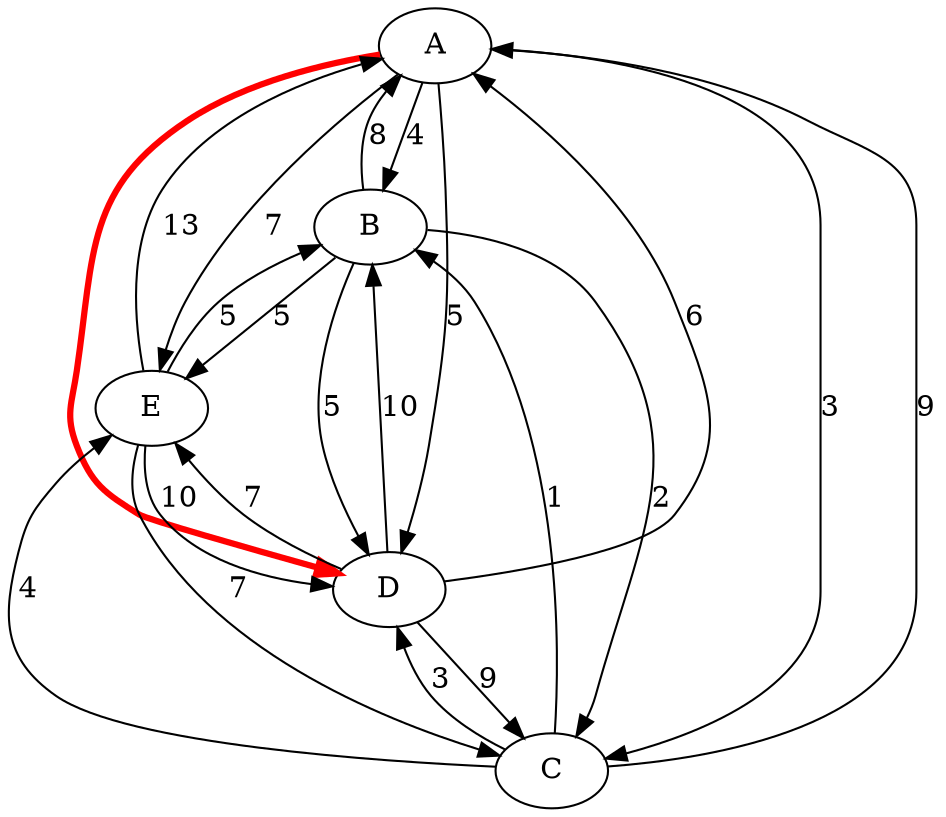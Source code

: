 digraph G {
	A -> B[label="4"];
	A -> C[label="3"];
	A -> D[label="5"];
	A -> E[label="7"];
	B -> A[label="8"];
	B -> C[label="2"];
	B -> D[label="5"];
	B -> E[label="5"];
	C -> A[label="9"];
	C -> B[label="1"];
	C -> D[label="3"];
	C -> E[label="4"];
	D -> A[label="6"];
	D -> B[label="10"];
	D -> C[label="9"];
	D -> E[label="7"];
	E -> A[label="13"];
	E -> B[label="5"];
	E -> C[label="7"];
	E -> D[label="10"];
	A -> D[color=red, penwidth=3.0];
}